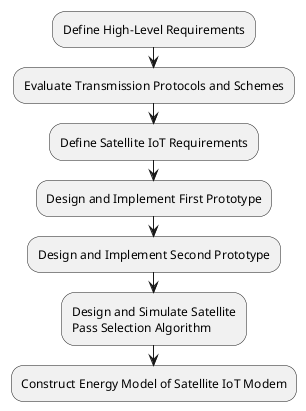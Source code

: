 @startuml
:Define High-Level Requirements;
:Evaluate Transmission Protocols and Schemes;
:Define Satellite IoT Requirements;
:Design and Implement First Prototype;
:Design and Implement Second Prototype;
:Design and Simulate Satellite\nPass Selection Algorithm;
:Construct Energy Model of Satellite IoT Modem;
@enduml
